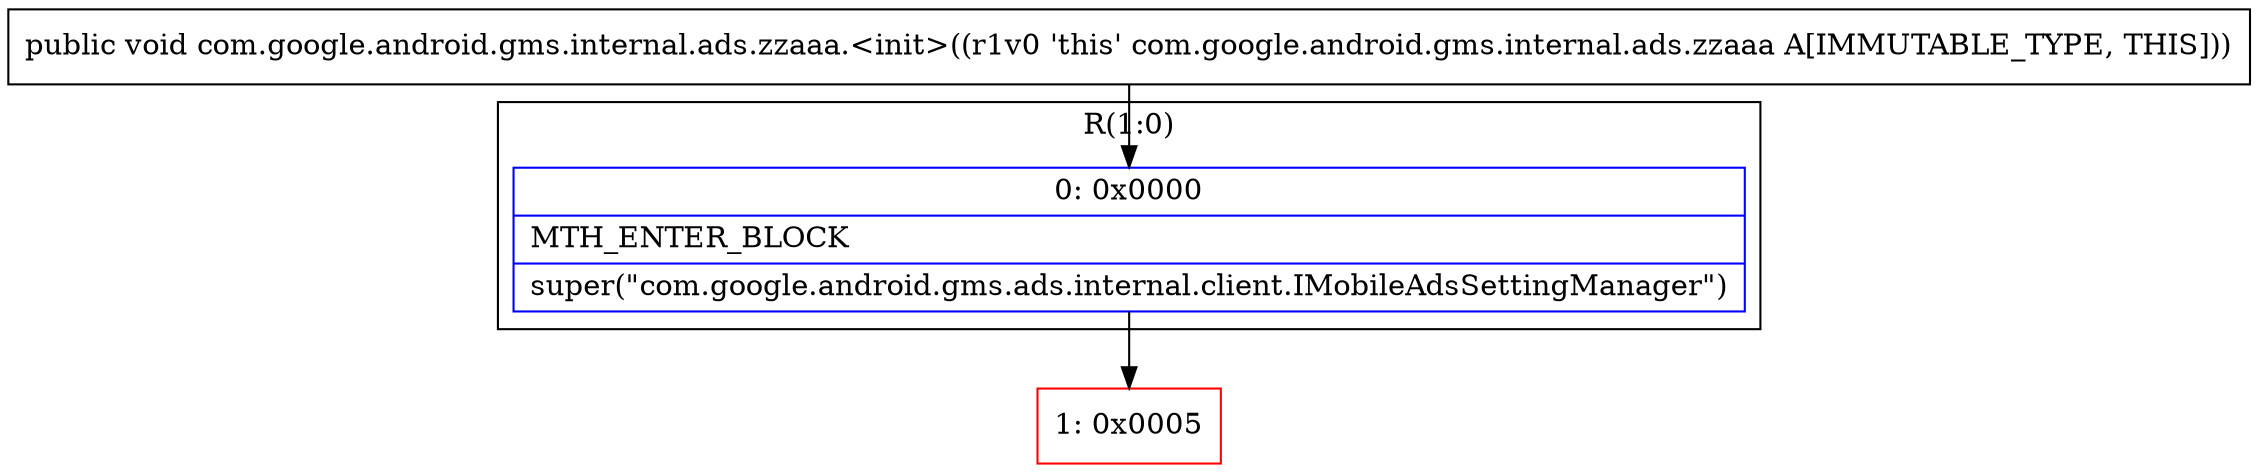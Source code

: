 digraph "CFG forcom.google.android.gms.internal.ads.zzaaa.\<init\>()V" {
subgraph cluster_Region_712221710 {
label = "R(1:0)";
node [shape=record,color=blue];
Node_0 [shape=record,label="{0\:\ 0x0000|MTH_ENTER_BLOCK\l|super(\"com.google.android.gms.ads.internal.client.IMobileAdsSettingManager\")\l}"];
}
Node_1 [shape=record,color=red,label="{1\:\ 0x0005}"];
MethodNode[shape=record,label="{public void com.google.android.gms.internal.ads.zzaaa.\<init\>((r1v0 'this' com.google.android.gms.internal.ads.zzaaa A[IMMUTABLE_TYPE, THIS])) }"];
MethodNode -> Node_0;
Node_0 -> Node_1;
}

